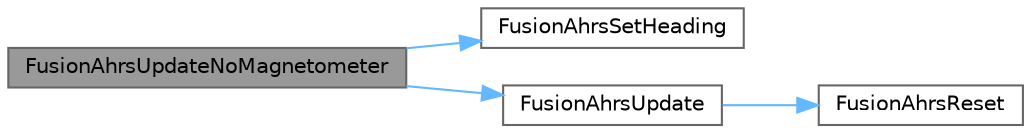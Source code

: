 digraph "FusionAhrsUpdateNoMagnetometer"
{
 // LATEX_PDF_SIZE
  bgcolor="transparent";
  edge [fontname=Helvetica,fontsize=10,labelfontname=Helvetica,labelfontsize=10];
  node [fontname=Helvetica,fontsize=10,shape=box,height=0.2,width=0.4];
  rankdir="LR";
  Node1 [id="Node000001",label="FusionAhrsUpdateNoMagnetometer",height=0.2,width=0.4,color="gray40", fillcolor="grey60", style="filled", fontcolor="black",tooltip="Updates the AHRS algorithm using the gyroscope and accelerometer measurements only."];
  Node1 -> Node2 [id="edge1_Node000001_Node000002",color="steelblue1",style="solid",tooltip=" "];
  Node2 [id="Node000002",label="FusionAhrsSetHeading",height=0.2,width=0.4,color="grey40", fillcolor="white", style="filled",URL="$_fusion_ahrs_8c.html#ae5f216caed51d9f84aa5219c24b17ec4",tooltip="Sets the heading of the orientation measurement provided by the AHRS algorithm. This function can be ..."];
  Node1 -> Node3 [id="edge2_Node000001_Node000003",color="steelblue1",style="solid",tooltip=" "];
  Node3 [id="Node000003",label="FusionAhrsUpdate",height=0.2,width=0.4,color="grey40", fillcolor="white", style="filled",URL="$_fusion_ahrs_8c.html#af98205155fc3110da2e6bf410f33b4c0",tooltip="Updates the AHRS algorithm using the gyroscope, accelerometer, and magnetometer measurements."];
  Node3 -> Node4 [id="edge3_Node000003_Node000004",color="steelblue1",style="solid",tooltip=" "];
  Node4 [id="Node000004",label="FusionAhrsReset",height=0.2,width=0.4,color="grey40", fillcolor="white", style="filled",URL="$_fusion_ahrs_8c.html#aa05080527ed7c189f1f751a1b3a57484",tooltip="Resets the AHRS algorithm. This is equivalent to reinitialising the algorithm while maintaining the c..."];
}

